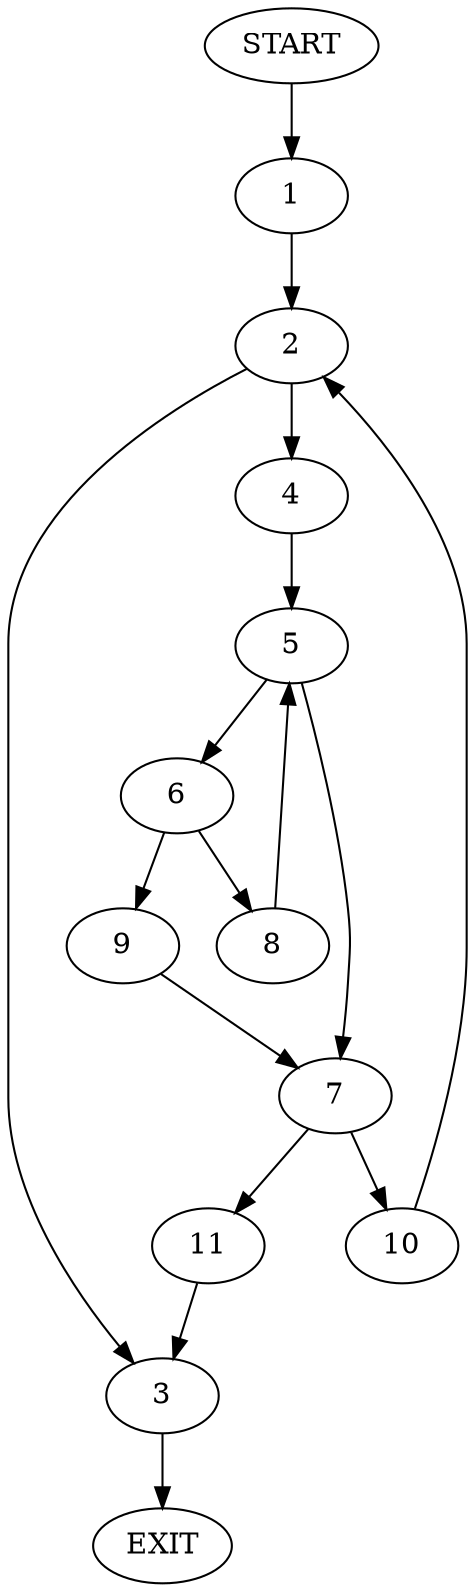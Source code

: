 digraph {
0 [label="START"];
1;
2;
3;
4;
5;
6;
7;
8;
9;
10;
11;
12 [label="EXIT"];
0 -> 1;
1 -> 2;
2 -> 3;
2 -> 4;
4 -> 5;
3 -> 12;
5 -> 6;
5 -> 7;
6 -> 8;
6 -> 9;
7 -> 10;
7 -> 11;
8 -> 5;
9 -> 7;
10 -> 2;
11 -> 3;
}